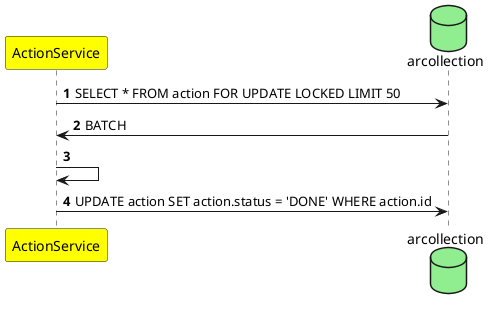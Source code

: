 @startuml
'https://plantuml.com/sequence-diagram

autonumber


participant ActionService#Yellow
database arcollection#LightGreen

ActionService -> arcollection: SELECT * FROM action FOR UPDATE LOCKED LIMIT 50
arcollection -> ActionService: BATCH
ActionService -> ActionService:
ActionService -> arcollection: UPDATE action SET action.status = 'DONE' WHERE action.id




@enduml